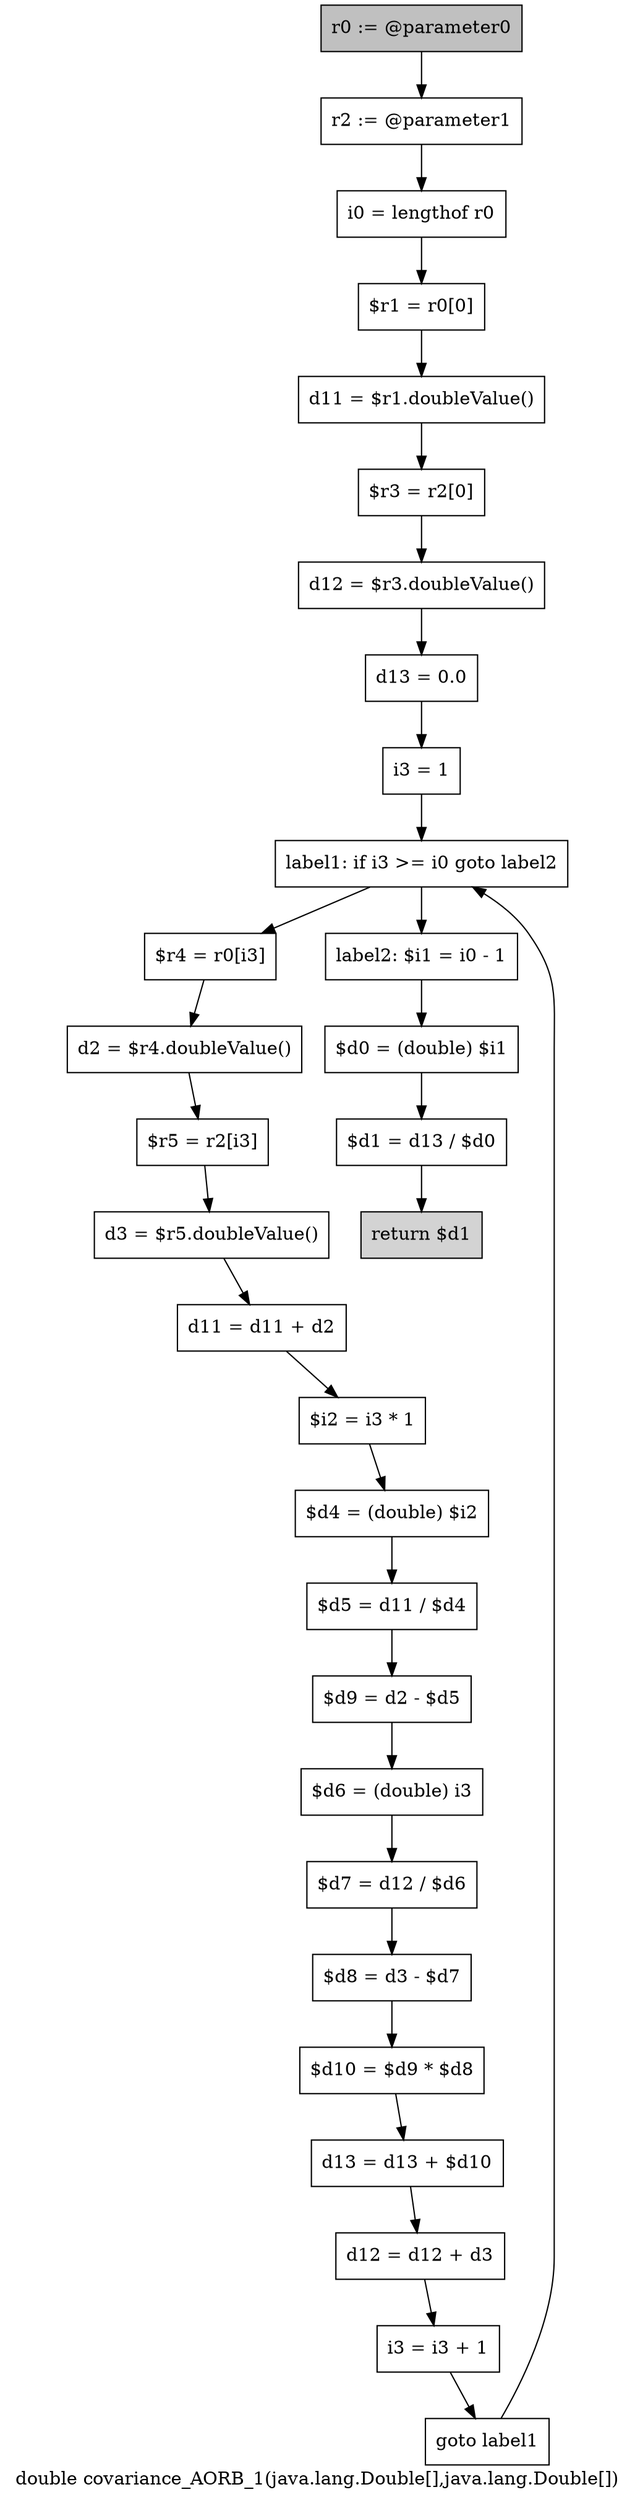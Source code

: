 digraph "double covariance_AORB_1(java.lang.Double[],java.lang.Double[])" {
    label="double covariance_AORB_1(java.lang.Double[],java.lang.Double[])";
    node [shape=box];
    "0" [style=filled,fillcolor=gray,label="r0 := @parameter0",];
    "1" [label="r2 := @parameter1",];
    "0"->"1";
    "2" [label="i0 = lengthof r0",];
    "1"->"2";
    "3" [label="$r1 = r0[0]",];
    "2"->"3";
    "4" [label="d11 = $r1.doubleValue()",];
    "3"->"4";
    "5" [label="$r3 = r2[0]",];
    "4"->"5";
    "6" [label="d12 = $r3.doubleValue()",];
    "5"->"6";
    "7" [label="d13 = 0.0",];
    "6"->"7";
    "8" [label="i3 = 1",];
    "7"->"8";
    "9" [label="label1: if i3 >= i0 goto label2",];
    "8"->"9";
    "10" [label="$r4 = r0[i3]",];
    "9"->"10";
    "27" [label="label2: $i1 = i0 - 1",];
    "9"->"27";
    "11" [label="d2 = $r4.doubleValue()",];
    "10"->"11";
    "12" [label="$r5 = r2[i3]",];
    "11"->"12";
    "13" [label="d3 = $r5.doubleValue()",];
    "12"->"13";
    "14" [label="d11 = d11 + d2",];
    "13"->"14";
    "15" [label="$i2 = i3 * 1",];
    "14"->"15";
    "16" [label="$d4 = (double) $i2",];
    "15"->"16";
    "17" [label="$d5 = d11 / $d4",];
    "16"->"17";
    "18" [label="$d9 = d2 - $d5",];
    "17"->"18";
    "19" [label="$d6 = (double) i3",];
    "18"->"19";
    "20" [label="$d7 = d12 / $d6",];
    "19"->"20";
    "21" [label="$d8 = d3 - $d7",];
    "20"->"21";
    "22" [label="$d10 = $d9 * $d8",];
    "21"->"22";
    "23" [label="d13 = d13 + $d10",];
    "22"->"23";
    "24" [label="d12 = d12 + d3",];
    "23"->"24";
    "25" [label="i3 = i3 + 1",];
    "24"->"25";
    "26" [label="goto label1",];
    "25"->"26";
    "26"->"9";
    "28" [label="$d0 = (double) $i1",];
    "27"->"28";
    "29" [label="$d1 = d13 / $d0",];
    "28"->"29";
    "30" [style=filled,fillcolor=lightgray,label="return $d1",];
    "29"->"30";
}
